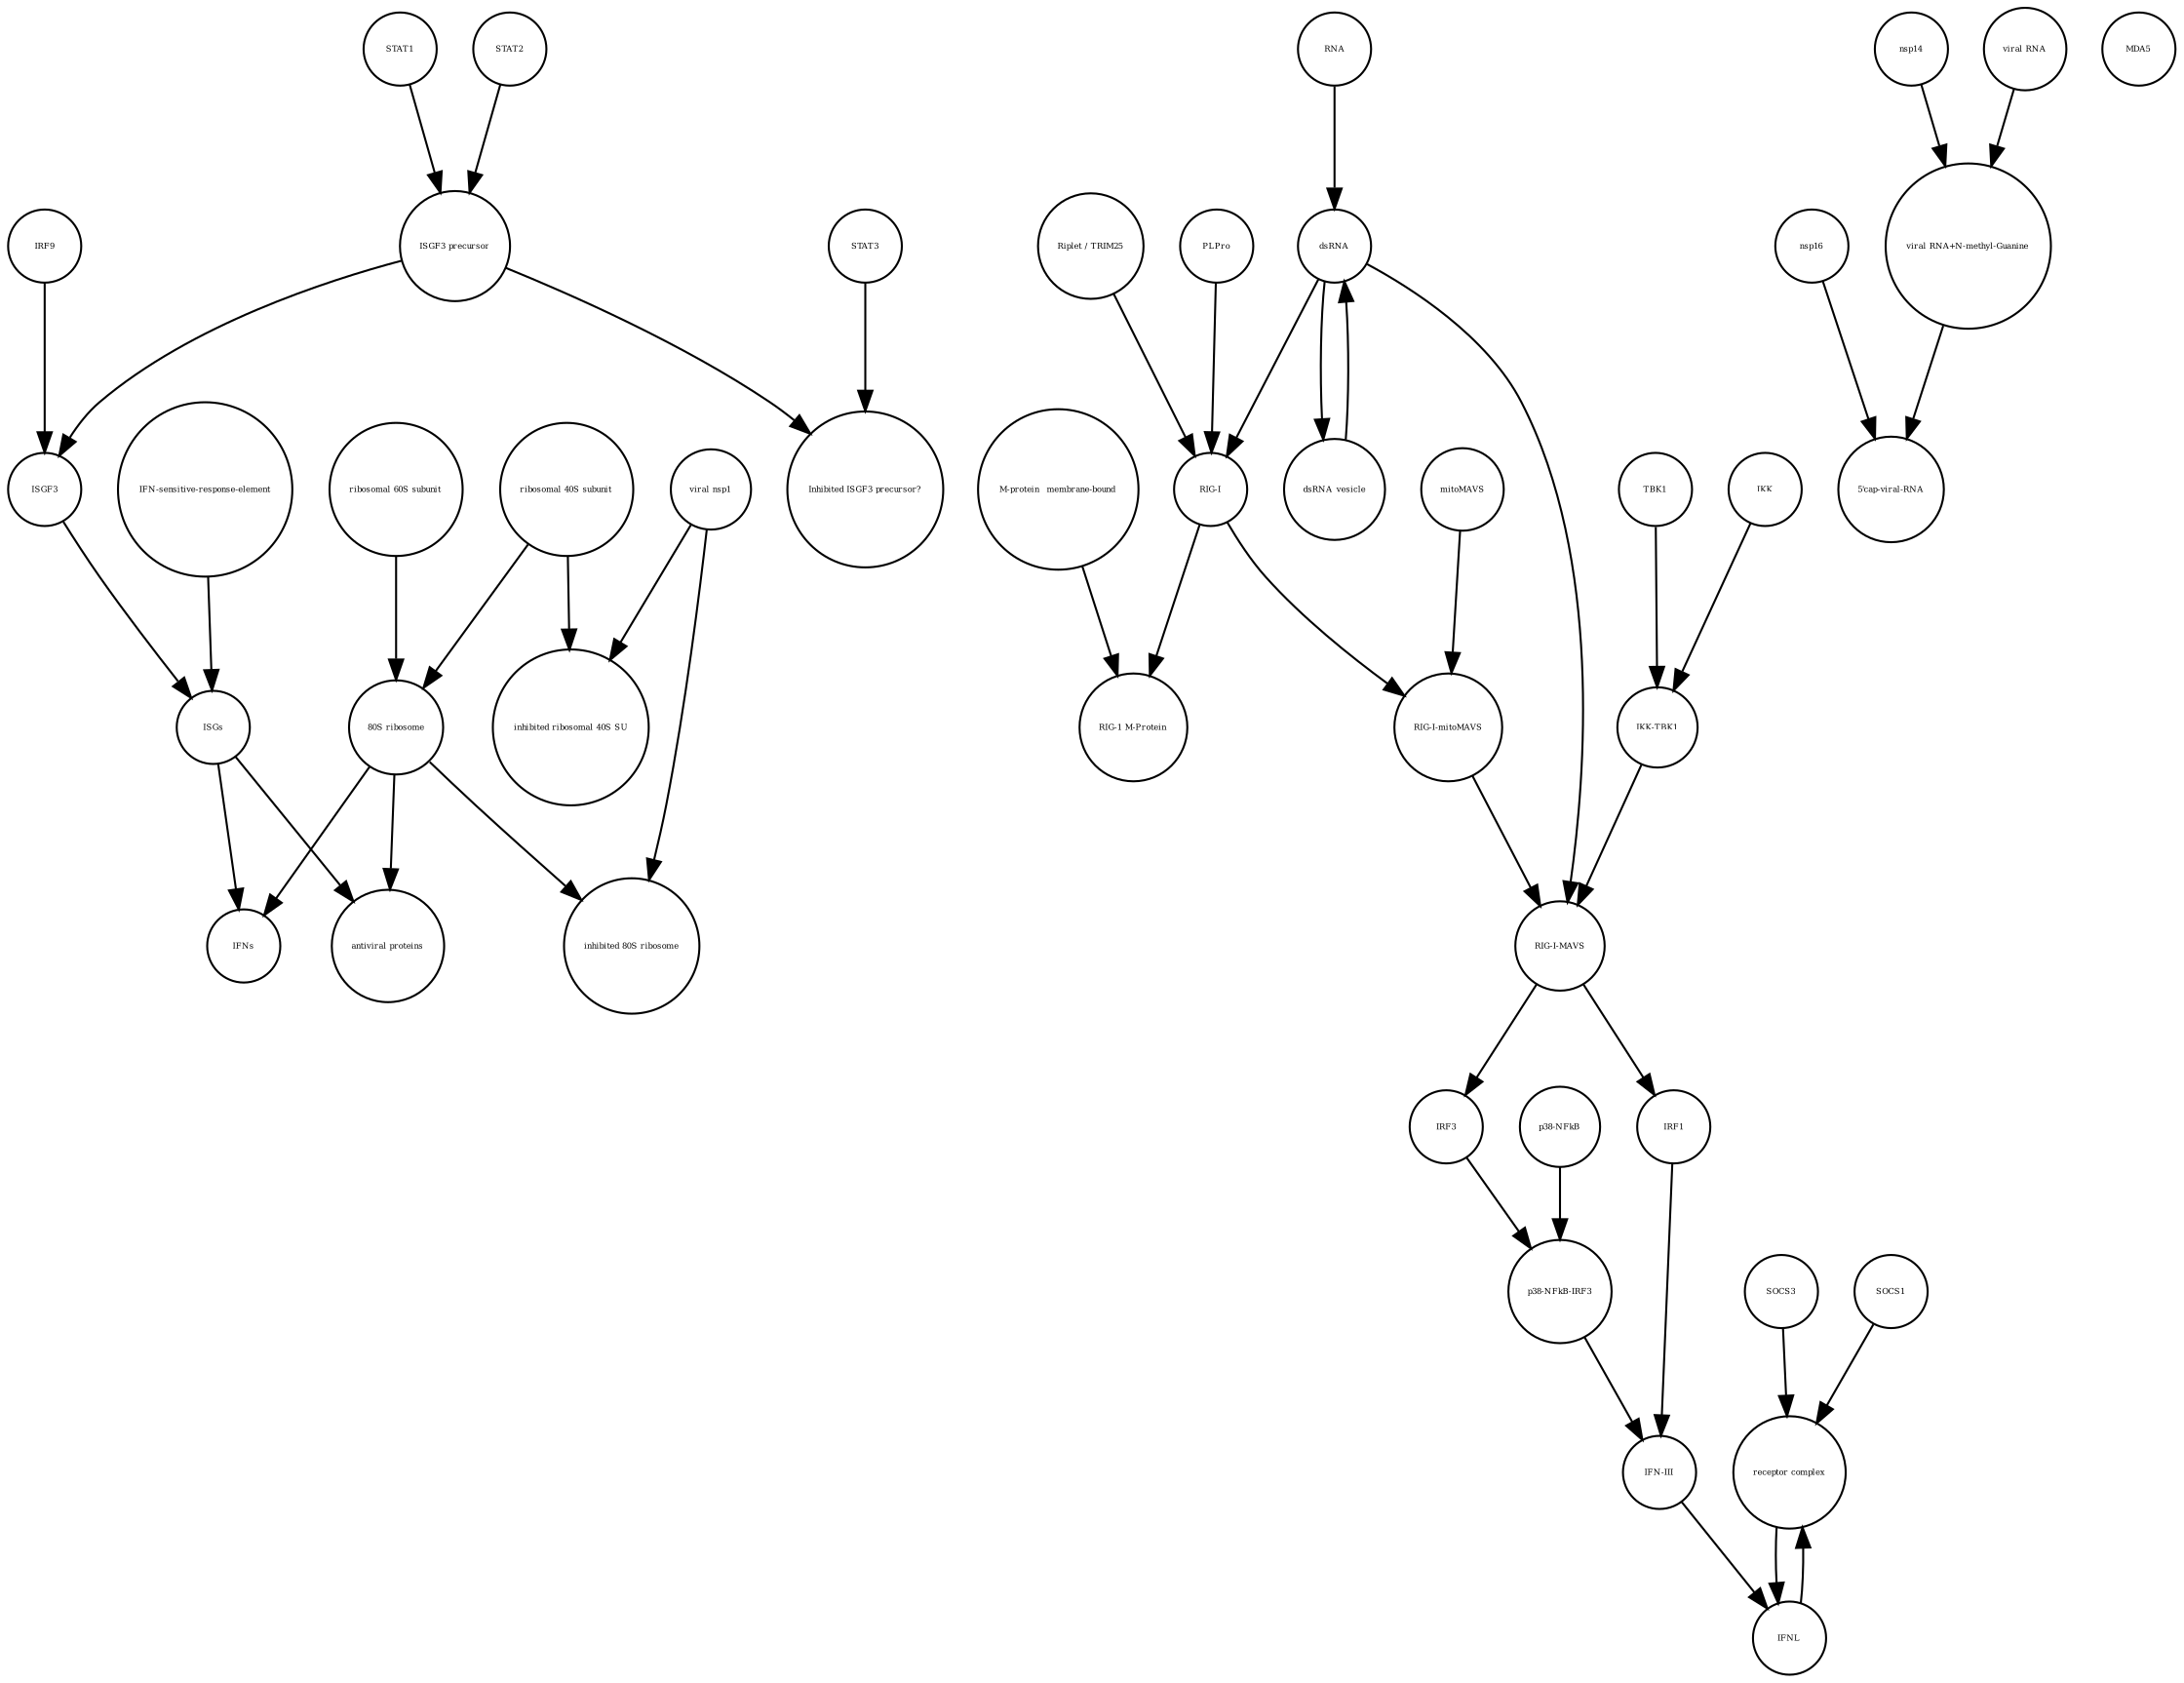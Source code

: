 strict digraph  {
IRF9 [annotation="", bipartite=0, cls=macromolecule, fontsize=4, label=IRF9, shape=circle];
"ISGF3 precursor" [annotation="", bipartite=0, cls=complex, fontsize=4, label="ISGF3 precursor", shape=circle];
"receptor complex" [annotation="", bipartite=0, cls=complex, fontsize=4, label="receptor complex", shape=circle];
ISGF3 [annotation="", bipartite=0, cls=complex, fontsize=4, label=ISGF3, shape=circle];
"80S ribosome" [annotation="", bipartite=0, cls=complex, fontsize=4, label="80S ribosome", shape=circle];
"RIG-I-mitoMAVS" [annotation="", bipartite=0, cls=complex, fontsize=4, label="RIG-I-mitoMAVS", shape=circle];
"antiviral proteins" [annotation="", bipartite=0, cls=macromolecule, fontsize=4, label="antiviral proteins", shape=circle];
RNA [annotation="", bipartite=0, cls="nucleic acid feature", fontsize=4, label=RNA, shape=circle];
"ribosomal 60S subunit" [annotation="", bipartite=0, cls=complex, fontsize=4, label="ribosomal 60S subunit", shape=circle];
"Riplet / TRIM25" [annotation="", bipartite=0, cls=macromolecule, fontsize=4, label="Riplet / TRIM25", shape=circle];
"inhibited ribosomal 40S SU" [annotation="urn_miriam_doi_10.1101%2F2020.05.18.102467", bipartite=0, cls=complex, fontsize=4, label="inhibited ribosomal 40S SU", shape=circle];
"IFN-III" [annotation="", bipartite=0, cls=macromolecule, fontsize=4, label="IFN-III", shape=circle];
dsRNA_vesicle [annotation="", bipartite=0, cls="nucleic acid feature", fontsize=4, label=dsRNA_vesicle, shape=circle];
IFNs [annotation="", bipartite=0, cls=macromolecule, fontsize=4, label=IFNs, shape=circle];
"viral RNA+N-methyl-Guanine" [annotation="", bipartite=0, cls="nucleic acid feature", fontsize=4, label="viral RNA+N-methyl-Guanine", shape=circle];
"IKK-TBK1" [annotation="", bipartite=0, cls=complex, fontsize=4, label="IKK-TBK1", shape=circle];
"p38-NFkB-IRF3" [annotation="", bipartite=0, cls=complex, fontsize=4, label="p38-NFkB-IRF3", shape=circle];
"Inhibited ISGF3 precursor?" [annotation="", bipartite=0, cls=complex, fontsize=4, label="Inhibited ISGF3 precursor?", shape=circle];
nsp14 [annotation="", bipartite=0, cls=macromolecule, fontsize=4, label=nsp14, shape=circle];
STAT1 [annotation="", bipartite=0, cls=macromolecule, fontsize=4, label=STAT1, shape=circle];
STAT2 [annotation="", bipartite=0, cls=macromolecule, fontsize=4, label=STAT2, shape=circle];
"viral RNA" [annotation="", bipartite=0, cls="nucleic acid feature", fontsize=4, label="viral RNA", shape=circle];
"IFN-sensitive-response-element" [annotation="", bipartite=0, cls="nucleic acid feature", fontsize=4, label="IFN-sensitive-response-element", shape=circle];
"RIG-I-MAVS" [annotation="", bipartite=0, cls=complex, fontsize=4, label="RIG-I-MAVS", shape=circle];
"ribosomal 40S subunit" [annotation="", bipartite=0, cls=complex, fontsize=4, label="ribosomal 40S subunit", shape=circle];
SOCS3 [annotation="", bipartite=0, cls=macromolecule, fontsize=4, label=SOCS3, shape=circle];
ISGs [annotation="", bipartite=0, cls="nucleic acid feature", fontsize=4, label=ISGs, shape=circle];
"inhibited 80S ribosome" [annotation="", bipartite=0, cls=complex, fontsize=4, label="inhibited 80S ribosome", shape=circle];
IFNL [annotation="", bipartite=0, cls=macromolecule, fontsize=4, label=IFNL, shape=circle];
TBK1 [annotation="", bipartite=0, cls=macromolecule, fontsize=4, label=TBK1, shape=circle];
STAT3 [annotation="", bipartite=0, cls=macromolecule, fontsize=4, label=STAT3, shape=circle];
nsp16 [annotation="", bipartite=0, cls=macromolecule, fontsize=4, label=nsp16, shape=circle];
PLPro [annotation="", bipartite=0, cls=macromolecule, fontsize=4, label=PLPro, shape=circle];
"RIG-I" [annotation="", bipartite=0, cls=macromolecule, fontsize=4, label="RIG-I", shape=circle];
"5'cap-viral-RNA" [annotation="", bipartite=0, cls="nucleic acid feature", fontsize=4, label="5'cap-viral-RNA", shape=circle];
IRF3 [annotation="", bipartite=0, cls=macromolecule, fontsize=4, label=IRF3, shape=circle];
"M-protein_ membrane-bound" [annotation="", bipartite=0, cls=macromolecule, fontsize=4, label="M-protein_ membrane-bound", shape=circle];
"viral nsp1" [annotation="", bipartite=0, cls=macromolecule, fontsize=4, label="viral nsp1", shape=circle];
mitoMAVS [annotation="", bipartite=0, cls=macromolecule, fontsize=4, label=mitoMAVS, shape=circle];
IKK [annotation="", bipartite=0, cls=macromolecule, fontsize=4, label=IKK, shape=circle];
"p38-NFkB" [annotation="", bipartite=0, cls=complex, fontsize=4, label="p38-NFkB", shape=circle];
"RIG-1 M-Protein" [annotation="", bipartite=0, cls=complex, fontsize=4, label="RIG-1 M-Protein", shape=circle];
dsRNA [annotation="", bipartite=0, cls="nucleic acid feature", fontsize=4, label=dsRNA, shape=circle];
SOCS1 [annotation="", bipartite=0, cls=macromolecule, fontsize=4, label=SOCS1, shape=circle];
IRF1 [annotation="", bipartite=0, cls=macromolecule, fontsize=4, label=IRF1, shape=circle];
MDA5 [annotation="", bipartite=0, cls=macromolecule, fontsize=4, label=MDA5, shape=circle];
IRF9 -> ISGF3  [annotation="", interaction_type=production];
"ISGF3 precursor" -> "Inhibited ISGF3 precursor?"  [annotation="", interaction_type=production];
"ISGF3 precursor" -> ISGF3  [annotation="", interaction_type=production];
"receptor complex" -> IFNL  [annotation="", interaction_type=production];
ISGF3 -> ISGs  [annotation="", interaction_type="necessary stimulation"];
"80S ribosome" -> "antiviral proteins"  [annotation="", interaction_type=catalysis];
"80S ribosome" -> "inhibited 80S ribosome"  [annotation="", interaction_type=production];
"80S ribosome" -> IFNs  [annotation="", interaction_type=catalysis];
"RIG-I-mitoMAVS" -> "RIG-I-MAVS"  [annotation="", interaction_type=production];
RNA -> dsRNA  [annotation="", interaction_type=production];
"ribosomal 60S subunit" -> "80S ribosome"  [annotation="", interaction_type=production];
"Riplet / TRIM25" -> "RIG-I"  [annotation="", interaction_type=catalysis];
"IFN-III" -> IFNL  [annotation="", interaction_type=production];
dsRNA_vesicle -> dsRNA  [annotation="", interaction_type=production];
"viral RNA+N-methyl-Guanine" -> "5'cap-viral-RNA"  [annotation="", interaction_type=production];
"IKK-TBK1" -> "RIG-I-MAVS"  [annotation="", interaction_type=production];
"p38-NFkB-IRF3" -> "IFN-III"  [annotation="", interaction_type=stimulation];
nsp14 -> "viral RNA+N-methyl-Guanine"  [annotation="", interaction_type=catalysis];
STAT1 -> "ISGF3 precursor"  [annotation="", interaction_type=production];
STAT2 -> "ISGF3 precursor"  [annotation="", interaction_type=production];
"viral RNA" -> "viral RNA+N-methyl-Guanine"  [annotation="", interaction_type=production];
"IFN-sensitive-response-element" -> ISGs  [annotation="", interaction_type=production];
"RIG-I-MAVS" -> IRF1  [annotation="", interaction_type=catalysis];
"RIG-I-MAVS" -> IRF3  [annotation="", interaction_type=stimulation];
"ribosomal 40S subunit" -> "inhibited ribosomal 40S SU"  [annotation="", interaction_type=production];
"ribosomal 40S subunit" -> "80S ribosome"  [annotation="", interaction_type=production];
SOCS3 -> "receptor complex"  [annotation="", interaction_type=production];
ISGs -> "antiviral proteins"  [annotation="", interaction_type=production];
ISGs -> IFNs  [annotation="", interaction_type=production];
IFNL -> "receptor complex"  [annotation="", interaction_type=stimulation];
TBK1 -> "IKK-TBK1"  [annotation="", interaction_type=production];
STAT3 -> "Inhibited ISGF3 precursor?"  [annotation="", interaction_type=production];
nsp16 -> "5'cap-viral-RNA"  [annotation="urn_miriam_doi_10.1016%2Fj.chom.2020.05.008", interaction_type=catalysis];
PLPro -> "RIG-I"  [annotation="", interaction_type=catalysis];
"RIG-I" -> "RIG-I-mitoMAVS"  [annotation="", interaction_type=production];
"RIG-I" -> "RIG-1 M-Protein"  [annotation="", interaction_type=production];
IRF3 -> "p38-NFkB-IRF3"  [annotation="", interaction_type=production];
"M-protein_ membrane-bound" -> "RIG-1 M-Protein"  [annotation="", interaction_type=production];
"viral nsp1" -> "inhibited ribosomal 40S SU"  [annotation="", interaction_type=production];
"viral nsp1" -> "inhibited 80S ribosome"  [annotation="", interaction_type=production];
mitoMAVS -> "RIG-I-mitoMAVS"  [annotation="", interaction_type=production];
IKK -> "IKK-TBK1"  [annotation="", interaction_type=production];
"p38-NFkB" -> "p38-NFkB-IRF3"  [annotation="", interaction_type=production];
dsRNA -> "RIG-I-MAVS"  [annotation="", interaction_type="necessary stimulation"];
dsRNA -> "RIG-I"  [annotation="", interaction_type="necessary stimulation"];
dsRNA -> dsRNA_vesicle  [annotation="", interaction_type=production];
SOCS1 -> "receptor complex"  [annotation="", interaction_type=production];
IRF1 -> "IFN-III"  [annotation="", interaction_type=stimulation];
}

